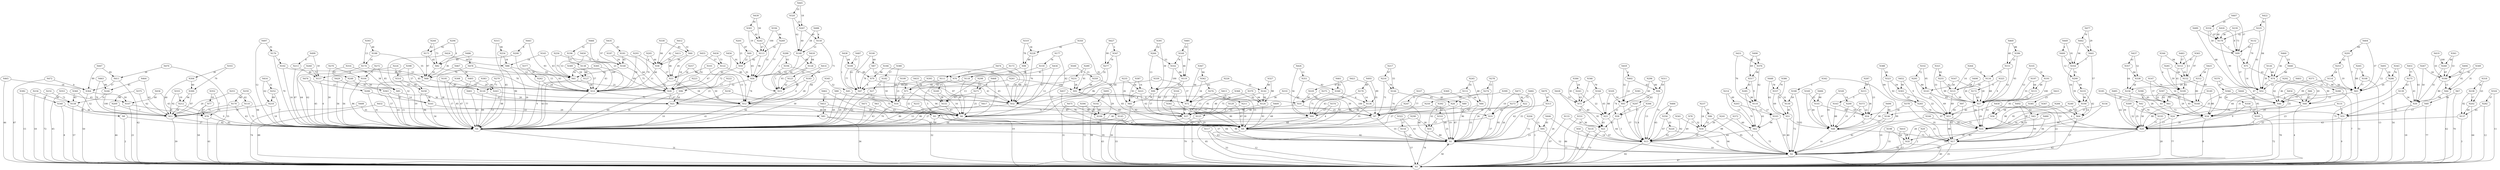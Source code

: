 digraph Grafo {
    1[label="N1"];
    2[label="N2"];
    3[label="N3"];
    4[label="N4"];
    5[label="N5"];
    6[label="N6"];
    7[label="N7"];
    8[label="N8"];
    9[label="N9"];
    10[label="N10"];
    11[label="N11"];
    12[label="N12"];
    13[label="N13"];
    14[label="N14"];
    15[label="N15"];
    16[label="N16"];
    17[label="N17"];
    18[label="N18"];
    19[label="N19"];
    20[label="N20"];
    21[label="N21"];
    22[label="N22"];
    23[label="N23"];
    24[label="N24"];
    25[label="N25"];
    26[label="N26"];
    27[label="N27"];
    28[label="N28"];
    29[label="N29"];
    30[label="N30"];
    31[label="N31"];
    32[label="N32"];
    33[label="N33"];
    34[label="N34"];
    35[label="N35"];
    36[label="N36"];
    37[label="N37"];
    38[label="N38"];
    39[label="N39"];
    40[label="N40"];
    41[label="N41"];
    42[label="N42"];
    43[label="N43"];
    44[label="N44"];
    45[label="N45"];
    46[label="N46"];
    47[label="N47"];
    48[label="N48"];
    49[label="N49"];
    50[label="N50"];
    51[label="N51"];
    52[label="N52"];
    53[label="N53"];
    54[label="N54"];
    55[label="N55"];
    56[label="N56"];
    57[label="N57"];
    58[label="N58"];
    59[label="N59"];
    60[label="N60"];
    61[label="N61"];
    62[label="N62"];
    63[label="N63"];
    64[label="N64"];
    65[label="N65"];
    66[label="N66"];
    67[label="N67"];
    68[label="N68"];
    69[label="N69"];
    70[label="N70"];
    71[label="N71"];
    72[label="N72"];
    73[label="N73"];
    74[label="N74"];
    75[label="N75"];
    76[label="N76"];
    77[label="N77"];
    78[label="N78"];
    79[label="N79"];
    80[label="N80"];
    81[label="N81"];
    82[label="N82"];
    83[label="N83"];
    84[label="N84"];
    85[label="N85"];
    86[label="N86"];
    87[label="N87"];
    88[label="N88"];
    89[label="N89"];
    90[label="N90"];
    91[label="N91"];
    92[label="N92"];
    93[label="N93"];
    94[label="N94"];
    95[label="N95"];
    96[label="N96"];
    97[label="N97"];
    98[label="N98"];
    99[label="N99"];
    100[label="N100"];
    101[label="N101"];
    102[label="N102"];
    103[label="N103"];
    104[label="N104"];
    105[label="N105"];
    106[label="N106"];
    107[label="N107"];
    108[label="N108"];
    109[label="N109"];
    110[label="N110"];
    111[label="N111"];
    112[label="N112"];
    113[label="N113"];
    114[label="N114"];
    115[label="N115"];
    116[label="N116"];
    117[label="N117"];
    118[label="N118"];
    119[label="N119"];
    120[label="N120"];
    121[label="N121"];
    122[label="N122"];
    123[label="N123"];
    124[label="N124"];
    125[label="N125"];
    126[label="N126"];
    127[label="N127"];
    128[label="N128"];
    129[label="N129"];
    130[label="N130"];
    131[label="N131"];
    132[label="N132"];
    133[label="N133"];
    134[label="N134"];
    135[label="N135"];
    136[label="N136"];
    137[label="N137"];
    138[label="N138"];
    139[label="N139"];
    140[label="N140"];
    141[label="N141"];
    142[label="N142"];
    143[label="N143"];
    144[label="N144"];
    145[label="N145"];
    146[label="N146"];
    147[label="N147"];
    148[label="N148"];
    149[label="N149"];
    150[label="N150"];
    151[label="N151"];
    152[label="N152"];
    153[label="N153"];
    154[label="N154"];
    155[label="N155"];
    156[label="N156"];
    157[label="N157"];
    158[label="N158"];
    159[label="N159"];
    160[label="N160"];
    161[label="N161"];
    162[label="N162"];
    163[label="N163"];
    164[label="N164"];
    165[label="N165"];
    166[label="N166"];
    167[label="N167"];
    168[label="N168"];
    169[label="N169"];
    170[label="N170"];
    171[label="N171"];
    172[label="N172"];
    173[label="N173"];
    174[label="N174"];
    175[label="N175"];
    176[label="N176"];
    177[label="N177"];
    178[label="N178"];
    179[label="N179"];
    180[label="N180"];
    181[label="N181"];
    182[label="N182"];
    183[label="N183"];
    184[label="N184"];
    185[label="N185"];
    186[label="N186"];
    187[label="N187"];
    188[label="N188"];
    189[label="N189"];
    190[label="N190"];
    191[label="N191"];
    192[label="N192"];
    193[label="N193"];
    194[label="N194"];
    195[label="N195"];
    196[label="N196"];
    197[label="N197"];
    198[label="N198"];
    199[label="N199"];
    200[label="N200"];
    201[label="N201"];
    202[label="N202"];
    203[label="N203"];
    204[label="N204"];
    205[label="N205"];
    206[label="N206"];
    207[label="N207"];
    208[label="N208"];
    209[label="N209"];
    210[label="N210"];
    211[label="N211"];
    212[label="N212"];
    213[label="N213"];
    214[label="N214"];
    215[label="N215"];
    216[label="N216"];
    217[label="N217"];
    218[label="N218"];
    219[label="N219"];
    220[label="N220"];
    221[label="N221"];
    222[label="N222"];
    223[label="N223"];
    224[label="N224"];
    225[label="N225"];
    226[label="N226"];
    227[label="N227"];
    228[label="N228"];
    229[label="N229"];
    230[label="N230"];
    231[label="N231"];
    232[label="N232"];
    233[label="N233"];
    234[label="N234"];
    235[label="N235"];
    236[label="N236"];
    237[label="N237"];
    238[label="N238"];
    239[label="N239"];
    240[label="N240"];
    241[label="N241"];
    242[label="N242"];
    243[label="N243"];
    244[label="N244"];
    245[label="N245"];
    246[label="N246"];
    247[label="N247"];
    248[label="N248"];
    249[label="N249"];
    250[label="N250"];
    251[label="N251"];
    252[label="N252"];
    253[label="N253"];
    254[label="N254"];
    255[label="N255"];
    256[label="N256"];
    257[label="N257"];
    258[label="N258"];
    259[label="N259"];
    260[label="N260"];
    261[label="N261"];
    262[label="N262"];
    263[label="N263"];
    264[label="N264"];
    265[label="N265"];
    266[label="N266"];
    267[label="N267"];
    268[label="N268"];
    269[label="N269"];
    270[label="N270"];
    271[label="N271"];
    272[label="N272"];
    273[label="N273"];
    274[label="N274"];
    275[label="N275"];
    276[label="N276"];
    277[label="N277"];
    278[label="N278"];
    279[label="N279"];
    280[label="N280"];
    281[label="N281"];
    282[label="N282"];
    283[label="N283"];
    284[label="N284"];
    285[label="N285"];
    286[label="N286"];
    287[label="N287"];
    288[label="N288"];
    289[label="N289"];
    290[label="N290"];
    291[label="N291"];
    292[label="N292"];
    293[label="N293"];
    294[label="N294"];
    295[label="N295"];
    296[label="N296"];
    297[label="N297"];
    298[label="N298"];
    299[label="N299"];
    300[label="N300"];
    301[label="N301"];
    302[label="N302"];
    303[label="N303"];
    304[label="N304"];
    305[label="N305"];
    306[label="N306"];
    307[label="N307"];
    308[label="N308"];
    309[label="N309"];
    310[label="N310"];
    311[label="N311"];
    312[label="N312"];
    313[label="N313"];
    314[label="N314"];
    315[label="N315"];
    316[label="N316"];
    317[label="N317"];
    318[label="N318"];
    319[label="N319"];
    320[label="N320"];
    321[label="N321"];
    322[label="N322"];
    323[label="N323"];
    324[label="N324"];
    325[label="N325"];
    326[label="N326"];
    327[label="N327"];
    328[label="N328"];
    329[label="N329"];
    330[label="N330"];
    331[label="N331"];
    332[label="N332"];
    333[label="N333"];
    334[label="N334"];
    335[label="N335"];
    336[label="N336"];
    337[label="N337"];
    338[label="N338"];
    339[label="N339"];
    340[label="N340"];
    341[label="N341"];
    342[label="N342"];
    343[label="N343"];
    344[label="N344"];
    345[label="N345"];
    346[label="N346"];
    347[label="N347"];
    348[label="N348"];
    349[label="N349"];
    350[label="N350"];
    351[label="N351"];
    352[label="N352"];
    353[label="N353"];
    354[label="N354"];
    355[label="N355"];
    356[label="N356"];
    357[label="N357"];
    358[label="N358"];
    359[label="N359"];
    360[label="N360"];
    361[label="N361"];
    362[label="N362"];
    363[label="N363"];
    364[label="N364"];
    365[label="N365"];
    366[label="N366"];
    367[label="N367"];
    368[label="N368"];
    369[label="N369"];
    370[label="N370"];
    371[label="N371"];
    372[label="N372"];
    373[label="N373"];
    374[label="N374"];
    375[label="N375"];
    376[label="N376"];
    377[label="N377"];
    378[label="N378"];
    379[label="N379"];
    380[label="N380"];
    381[label="N381"];
    382[label="N382"];
    383[label="N383"];
    384[label="N384"];
    385[label="N385"];
    386[label="N386"];
    387[label="N387"];
    388[label="N388"];
    389[label="N389"];
    390[label="N390"];
    391[label="N391"];
    392[label="N392"];
    393[label="N393"];
    394[label="N394"];
    395[label="N395"];
    396[label="N396"];
    397[label="N397"];
    398[label="N398"];
    399[label="N399"];
    400[label="N400"];
    401[label="N401"];
    402[label="N402"];
    403[label="N403"];
    404[label="N404"];
    405[label="N405"];
    406[label="N406"];
    407[label="N407"];
    408[label="N408"];
    409[label="N409"];
    410[label="N410"];
    411[label="N411"];
    412[label="N412"];
    413[label="N413"];
    414[label="N414"];
    415[label="N415"];
    416[label="N416"];
    417[label="N417"];
    418[label="N418"];
    419[label="N419"];
    420[label="N420"];
    421[label="N421"];
    422[label="N422"];
    423[label="N423"];
    424[label="N424"];
    425[label="N425"];
    426[label="N426"];
    427[label="N427"];
    428[label="N428"];
    429[label="N429"];
    430[label="N430"];
    431[label="N431"];
    432[label="N432"];
    433[label="N433"];
    434[label="N434"];
    435[label="N435"];
    436[label="N436"];
    437[label="N437"];
    438[label="N438"];
    439[label="N439"];
    440[label="N440"];
    441[label="N441"];
    442[label="N442"];
    443[label="N443"];
    444[label="N444"];
    445[label="N445"];
    446[label="N446"];
    447[label="N447"];
    448[label="N448"];
    449[label="N449"];
    450[label="N450"];
    451[label="N451"];
    452[label="N452"];
    453[label="N453"];
    454[label="N454"];
    455[label="N455"];
    456[label="N456"];
    457[label="N457"];
    458[label="N458"];
    459[label="N459"];
    460[label="N460"];
    461[label="N461"];
    462[label="N462"];
    463[label="N463"];
    464[label="N464"];
    465[label="N465"];
    466[label="N466"];
    467[label="N467"];
    468[label="N468"];
    469[label="N469"];
    470[label="N470"];
    471[label="N471"];
    472[label="N472"];
    473[label="N473"];
    474[label="N474"];
    475[label="N475"];
    476[label="N476"];
    477[label="N477"];
    478[label="N478"];
    479[label="N479"];
    480[label="N480"];
    481[label="N481"];
    482[label="N482"];
    483[label="N483"];
    484[label="N484"];
    485[label="N485"];
    486[label="N486"];
    487[label="N487"];
    488[label="N488"];
    489[label="N489"];
    490[label="N490"];
    491[label="N491"];
    492[label="N492"];
    493[label="N493"];
    494[label="N494"];
    495[label="N495"];
    496[label="N496"];
    497[label="N497"];
    498[label="N498"];
    499[label="N499"];
    500[label="N500"];
    1 -> 2[label="11"];
    2 -> 3[label="87"];
    3 -> 1[label="58"];
    4 -> 3[label="31"];
    4 -> 1[label="95"];
    5 -> 4[label="88"];
    5 -> 1[label="37"];
    6 -> 4[label="64"];
    6 -> 1[label="84"];
    7 -> 4[label="34"];
    7 -> 1[label="55"];
    8 -> 4[label="27"];
    8 -> 3[label="2"];
    9 -> 3[label="12"];
    9 -> 1[label="92"];
    10 -> 7[label="25"];
    10 -> 4[label="46"];
    11 -> 4[label="92"];
    11 -> 3[label="39"];
    12 -> 5[label="80"];
    12 -> 4[label="41"];
    13 -> 2[label="10"];
    13 -> 3[label="82"];
    14 -> 12[label="2"];
    14 -> 4[label="2"];
    15 -> 12[label="7"];
    15 -> 4[label="56"];
    16 -> 6[label="72"];
    16 -> 4[label="70"];
    17 -> 2[label="60"];
    17 -> 3[label="25"];
    18 -> 2[label="44"];
    18 -> 3[label="40"];
    19 -> 9[label="40"];
    19 -> 1[label="27"];
    20 -> 18[label="30"];
    20 -> 3[label="62"];
    21 -> 13[label="47"];
    21 -> 3[label="73"];
    22 -> 19[label="41"];
    22 -> 1[label="26"];
    23 -> 21[label="45"];
    23 -> 13[label="44"];
    24 -> 20[label="17"];
    24 -> 3[label="77"];
    25 -> 6[label="46"];
    25 -> 4[label="10"];
    26 -> 7[label="6"];
    26 -> 1[label="87"];
    27 -> 16[label="92"];
    27 -> 4[label="55"];
    28 -> 12[label="67"];
    28 -> 4[label="69"];
    29 -> 17[label="1"];
    29 -> 2[label="2"];
    30 -> 13[label="18"];
    30 -> 2[label="94"];
    31 -> 20[label="25"];
    31 -> 3[label="9"];
    32 -> 7[label="9"];
    32 -> 4[label="27"];
    33 -> 14[label="74"];
    33 -> 12[label="34"];
    34 -> 20[label="20"];
    34 -> 3[label="8"];
    35 -> 17[label="43"];
    35 -> 2[label="94"];
    36 -> 20[label="11"];
    36 -> 18[label="28"];
    37 -> 9[label="82"];
    37 -> 3[label="33"];
    38 -> 33[label="27"];
    38 -> 14[label="11"];
    39 -> 31[label="35"];
    39 -> 3[label="18"];
    40 -> 34[label="29"];
    40 -> 3[label="4"];
    41 -> 28[label="21"];
    41 -> 4[label="63"];
    42 -> 24[label="79"];
    42 -> 20[label="25"];
    43 -> 35[label="16"];
    43 -> 17[label="99"];
    44 -> 39[label="94"];
    44 -> 3[label="62"];
    45 -> 10[label="49"];
    45 -> 4[label="29"];
    46 -> 24[label="71"];
    46 -> 3[label="78"];
    47 -> 32[label="31"];
    47 -> 4[label="67"];
    48 -> 17[label="75"];
    48 -> 2[label="16"];
    49 -> 31[label="17"];
    49 -> 3[label="77"];
    50 -> 13[label="51"];
    50 -> 3[label="76"];
    51 -> 48[label="75"];
    51 -> 2[label="40"];
    52 -> 40[label="6"];
    52 -> 34[label="44"];
    53 -> 35[label="72"];
    53 -> 17[label="88"];
    54 -> 48[label="72"];
    54 -> 17[label="25"];
    55 -> 3[label="78"];
    55 -> 1[label="80"];
    56 -> 28[label="52"];
    56 -> 12[label="74"];
    57 -> 53[label="40"];
    57 -> 35[label="29"];
    58 -> 21[label="87"];
    58 -> 13[label="5"];
    59 -> 56[label="35"];
    59 -> 28[label="72"];
    60 -> 38[label="90"];
    60 -> 33[label="20"];
    61 -> 34[label="73"];
    61 -> 20[label="58"];
    62 -> 13[label="44"];
    62 -> 2[label="72"];
    63 -> 6[label="43"];
    63 -> 4[label="43"];
    64 -> 35[label="80"];
    64 -> 2[label="27"];
    65 -> 46[label="13"];
    65 -> 3[label="51"];
    66 -> 40[label="67"];
    66 -> 34[label="25"];
    67 -> 49[label="94"];
    67 -> 3[label="70"];
    68 -> 14[label="47"];
    68 -> 4[label="57"];
    69 -> 59[label="22"];
    69 -> 56[label="65"];
    70 -> 47[label="40"];
    70 -> 32[label="45"];
    71 -> 16[label="20"];
    71 -> 6[label="94"];
    72 -> 37[label="35"];
    72 -> 9[label="90"];
    73 -> 23[label="40"];
    73 -> 21[label="91"];
    74 -> 52[label="73"];
    74 -> 40[label="18"];
    75 -> 74[label="41"];
    75 -> 52[label="14"];
    76 -> 4[label="95"];
    76 -> 3[label="61"];
    77 -> 76[label="67"];
    77 -> 3[label="58"];
    78 -> 30[label="32"];
    78 -> 13[label="49"];
    79 -> 47[label="8"];
    79 -> 32[label="87"];
    80 -> 16[label="10"];
    80 -> 4[label="49"];
    81 -> 9[label="60"];
    81 -> 3[label="36"];
    82 -> 68[label="91"];
    82 -> 14[label="78"];
    83 -> 37[label="92"];
    83 -> 3[label="26"];
    84 -> 7[label="67"];
    84 -> 1[label="33"];
    85 -> 25[label="36"];
    85 -> 4[label="15"];
    86 -> 30[label="51"];
    86 -> 2[label="95"];
    87 -> 70[label="61"];
    87 -> 47[label="78"];
    88 -> 41[label="93"];
    88 -> 4[label="26"];
    89 -> 19[label="31"];
    89 -> 9[label="27"];
    90 -> 83[label="79"];
    90 -> 37[label="57"];
    91 -> 9[label="68"];
    91 -> 3[label="3"];
    92 -> 72[label="9"];
    92 -> 9[label="43"];
    93 -> 23[label="33"];
    93 -> 13[label="37"];
    94 -> 93[label="24"];
    94 -> 13[label="13"];
    95 -> 1[label="23"];
    95 -> 2[label="52"];
    96 -> 25[label="24"];
    96 -> 4[label="31"];
    97 -> 53[label="85"];
    97 -> 17[label="65"];
    98 -> 70[label="100"];
    98 -> 32[label="67"];
    99 -> 75[label="39"];
    99 -> 52[label="37"];
    100 -> 87[label="60"];
    100 -> 47[label="74"];
    101 -> 33[label="60"];
    101 -> 12[label="1"];
    102 -> 41[label="85"];
    102 -> 4[label="16"];
    103 -> 62[label="96"];
    103 -> 2[label="93"];
    104 -> 85[label="50"];
    104 -> 4[label="86"];
    105 -> 20[label="5"];
    105 -> 3[label="72"];
    106 -> 9[label="67"];
    106 -> 3[label="43"];
    107 -> 76[label="29"];
    107 -> 3[label="21"];
    108 -> 65[label="77"];
    108 -> 3[label="13"];
    109 -> 61[label="65"];
    109 -> 34[label="93"];
    110 -> 11[label="31"];
    110 -> 4[label="75"];
    111 -> 47[label="84"];
    111 -> 32[label="41"];
    112 -> 84[label="64"];
    112 -> 7[label="77"];
    113 -> 59[label="92"];
    113 -> 56[label="96"];
    114 -> 65[label="56"];
    114 -> 46[label="99"];
    115 -> 57[label="13"];
    115 -> 35[label="10"];
    116 -> 103[label="27"];
    116 -> 62[label="61"];
    117 -> 3[label="33"];
    117 -> 1[label="63"];
    118 -> 71[label="44"];
    118 -> 6[label="17"];
    119 -> 90[label="63"];
    119 -> 37[label="60"];
    120 -> 25[label="26"];
    120 -> 4[label="89"];
    121 -> 57[label="30"];
    121 -> 53[label="69"];
    122 -> 56[label="90"];
    122 -> 28[label="67"];
    123 -> 15[label="62"];
    123 -> 12[label="4"];
    124 -> 37[label="96"];
    124 -> 9[label="81"];
    125 -> 9[label="25"];
    125 -> 3[label="79"];
    126 -> 74[label="66"];
    126 -> 52[label="39"];
    127 -> 14[label="58"];
    127 -> 4[label="55"];
    128 -> 123[label="55"];
    128 -> 15[label="1"];
    129 -> 37[label="2"];
    129 -> 9[label="87"];
    130 -> 51[label="85"];
    130 -> 2[label="72"];
    131 -> 31[label="7"];
    131 -> 20[label="23"];
    132 -> 99[label="65"];
    132 -> 75[label="79"];
    133 -> 21[label="30"];
    133 -> 3[label="87"];
    134 -> 121[label="58"];
    134 -> 57[label="68"];
    135 -> 13[label="14"];
    135 -> 3[label="37"];
    136 -> 91[label="49"];
    136 -> 9[label="55"];
    137 -> 20[label="43"];
    137 -> 3[label="3"];
    138 -> 127[label="88"];
    138 -> 14[label="43"];
    139 -> 39[label="24"];
    139 -> 31[label="74"];
    140 -> 41[label="31"];
    140 -> 28[label="75"];
    141 -> 54[label="89"];
    141 -> 48[label="97"];
    142 -> 124[label="90"];
    142 -> 37[label="75"];
    143 -> 57[label="83"];
    143 -> 53[label="69"];
    144 -> 26[label="65"];
    144 -> 7[label="74"];
    145 -> 4[label="30"];
    145 -> 1[label="90"];
    146 -> 48[label="15"];
    146 -> 2[label="42"];
    147 -> 109[label="70"];
    147 -> 61[label="37"];
    148 -> 128[label="83"];
    148 -> 15[label="43"];
    149 -> 61[label="92"];
    149 -> 34[label="88"];
    150 -> 148[label="53"];
    150 -> 15[label="71"];
    151 -> 134[label="73"];
    151 -> 57[label="61"];
    152 -> 109[label="93"];
    152 -> 34[label="54"];
    153 -> 152[label="33"];
    153 -> 109[label="41"];
    154 -> 3[label="57"];
    154 -> 1[label="25"];
    155 -> 6[label="87"];
    155 -> 4[label="53"];
    156 -> 43[label="37"];
    156 -> 17[label="38"];
    157 -> 120[label="63"];
    157 -> 4[label="4"];
    158 -> 11[label="36"];
    158 -> 3[label="57"];
    159 -> 70[label="26"];
    159 -> 32[label="67"];
    160 -> 31[label="2"];
    160 -> 20[label="88"];
    161 -> 5[label="29"];
    161 -> 4[label="54"];
    162 -> 119[label="66"];
    162 -> 90[label="100"];
    163 -> 54[label="59"];
    163 -> 48[label="88"];
    164 -> 73[label="1"];
    164 -> 23[label="65"];
    165 -> 88[label="54"];
    165 -> 41[label="43"];
    166 -> 35[label="20"];
    166 -> 2[label="19"];
    167 -> 143[label="20"];
    167 -> 57[label="30"];
    168 -> 162[label="74"];
    168 -> 119[label="46"];
    169 -> 141[label="11"];
    169 -> 48[label="17"];
    170 -> 136[label="14"];
    170 -> 91[label="43"];
    171 -> 82[label="45"];
    171 -> 68[label="97"];
    172 -> 57[label="63"];
    172 -> 35[label="34"];
    173 -> 70[label="62"];
    173 -> 32[label="88"];
    174 -> 68[label="53"];
    174 -> 4[label="62"];
    175 -> 139[label="63"];
    175 -> 39[label="41"];
    176 -> 102[label="9"];
    176 -> 4[label="70"];
    177 -> 159[label="76"];
    177 -> 32[label="42"];
    178 -> 99[label="1"];
    178 -> 52[label="99"];
    179 -> 11[label="71"];
    179 -> 4[label="43"];
    180 -> 130[label="59"];
    180 -> 2[label="35"];
    181 -> 140[label="65"];
    181 -> 28[label="48"];
    182 -> 27[label="12"];
    182 -> 16[label="59"];
    183 -> 15[label="43"];
    183 -> 12[label="28"];
    184 -> 79[label="96"];
    184 -> 32[label="25"];
    185 -> 42[label="28"];
    185 -> 24[label="28"];
    186 -> 44[label="13"];
    186 -> 39[label="80"];
    187 -> 140[label="29"];
    187 -> 28[label="64"];
    188 -> 174[label="14"];
    188 -> 68[label="35"];
    189 -> 79[label="89"];
    189 -> 47[label="77"];
    190 -> 64[label="14"];
    190 -> 35[label="38"];
    191 -> 115[label="48"];
    191 -> 57[label="100"];
    192 -> 106[label="68"];
    192 -> 3[label="98"];
    193 -> 20[label="77"];
    193 -> 3[label="28"];
    194 -> 56[label="96"];
    194 -> 12[label="84"];
    195 -> 120[label="80"];
    195 -> 4[label="17"];
    196 -> 138[label="51"];
    196 -> 14[label="100"];
    197 -> 115[label="64"];
    197 -> 57[label="55"];
    198 -> 18[label="50"];
    198 -> 2[label="55"];
    199 -> 71[label="44"];
    199 -> 16[label="21"];
    200 -> 54[label="97"];
    200 -> 48[label="10"];
    201 -> 69[label="87"];
    201 -> 59[label="21"];
    202 -> 137[label="69"];
    202 -> 3[label="64"];
    203 -> 103[label="11"];
    203 -> 62[label="70"];
    204 -> 95[label="11"];
    204 -> 1[label="73"];
    205 -> 38[label="44"];
    205 -> 14[label="79"];
    206 -> 161[label="55"];
    206 -> 4[label="91"];
    207 -> 150[label="49"];
    207 -> 148[label="40"];
    208 -> 82[label="89"];
    208 -> 14[label="14"];
    209 -> 11[label="7"];
    209 -> 3[label="46"];
    210 -> 72[label="38"];
    210 -> 9[label="85"];
    211 -> 37[label="35"];
    211 -> 9[label="18"];
    212 -> 11[label="26"];
    212 -> 4[label="9"];
    213 -> 157[label="46"];
    213 -> 4[label="87"];
    214 -> 203[label="49"];
    214 -> 62[label="13"];
    215 -> 163[label="5"];
    215 -> 54[label="36"];
    216 -> 144[label="74"];
    216 -> 7[label="71"];
    217 -> 216[label="97"];
    217 -> 144[label="55"];
    218 -> 11[label="35"];
    218 -> 4[label="18"];
    219 -> 190[label="96"];
    219 -> 64[label="42"];
    220 -> 13[label="93"];
    220 -> 2[label="61"];
    221 -> 83[label="17"];
    221 -> 37[label="62"];
    222 -> 96[label="17"];
    222 -> 25[label="21"];
    223 -> 14[label="100"];
    223 -> 12[label="50"];
    224 -> 157[label="81"];
    224 -> 120[label="85"];
    225 -> 178[label="42"];
    225 -> 52[label="61"];
    226 -> 142[label="35"];
    226 -> 37[label="37"];
    227 -> 89[label="40"];
    227 -> 9[label="47"];
    228 -> 98[label="89"];
    228 -> 32[label="76"];
    229 -> 10[label="40"];
    229 -> 7[label="39"];
    230 -> 25[label="91"];
    230 -> 6[label="75"];
    231 -> 92[label="28"];
    231 -> 9[label="5"];
    232 -> 158[label="71"];
    232 -> 3[label="72"];
    233 -> 6[label="38"];
    233 -> 4[label="86"];
    234 -> 158[label="36"];
    234 -> 3[label="18"];
    235 -> 221[label="54"];
    235 -> 83[label="26"];
    236 -> 160[label="81"];
    236 -> 20[label="39"];
    237 -> 86[label="77"];
    237 -> 30[label="24"];
    238 -> 202[label="17"];
    238 -> 137[label="82"];
    239 -> 178[label="38"];
    239 -> 99[label="73"];
    240 -> 64[label="41"];
    240 -> 35[label="95"];
    241 -> 30[label="30"];
    241 -> 2[label="4"];
    242 -> 113[label="47"];
    242 -> 56[label="33"];
    243 -> 73[label="43"];
    243 -> 23[label="22"];
    244 -> 171[label="62"];
    244 -> 82[label="73"];
    245 -> 112[label="35"];
    245 -> 84[label="48"];
    246 -> 158[label="31"];
    246 -> 11[label="100"];
    247 -> 6[label="36"];
    247 -> 1[label="48"];
    248 -> 85[label="95"];
    248 -> 4[label="56"];
    249 -> 155[label="28"];
    249 -> 6[label="16"];
    250 -> 5[label="4"];
    250 -> 1[label="19"];
    251 -> 110[label="42"];
    251 -> 11[label="20"];
    252 -> 218[label="89"];
    252 -> 4[label="7"];
    253 -> 114[label="24"];
    253 -> 65[label="19"];
    254 -> 88[label="54"];
    254 -> 4[label="96"];
    255 -> 121[label="42"];
    255 -> 57[label="99"];
    256 -> 140[label="72"];
    256 -> 41[label="75"];
    257 -> 33[label="34"];
    257 -> 12[label="13"];
    258 -> 161[label="78"];
    258 -> 4[label="96"];
    259 -> 179[label="48"];
    259 -> 4[label="98"];
    260 -> 157[label="72"];
    260 -> 4[label="64"];
    261 -> 92[label="100"];
    261 -> 9[label="22"];
    262 -> 14[label="24"];
    262 -> 4[label="9"];
    263 -> 32[label="75"];
    263 -> 4[label="13"];
    264 -> 134[label="8"];
    264 -> 121[label="14"];
    265 -> 108[label="5"];
    265 -> 65[label="88"];
    266 -> 162[label="55"];
    266 -> 90[label="13"];
    267 -> 186[label="24"];
    267 -> 39[label="50"];
    268 -> 186[label="97"];
    268 -> 39[label="35"];
    269 -> 113[label="32"];
    269 -> 56[label="77"];
    270 -> 104[label="9"];
    270 -> 4[label="30"];
    271 -> 155[label="65"];
    271 -> 6[label="25"];
    272 -> 104[label="3"];
    272 -> 85[label="85"];
    273 -> 7[label="31"];
    273 -> 1[label="95"];
    274 -> 250[label="68"];
    274 -> 1[label="26"];
    275 -> 10[label="70"];
    275 -> 7[label="100"];
    276 -> 72[label="92"];
    276 -> 9[label="15"];
    277 -> 118[label="35"];
    277 -> 6[label="86"];
    278 -> 274[label="15"];
    278 -> 1[label="50"];
    279 -> 120[label="71"];
    279 -> 4[label="88"];
    280 -> 46[label="77"];
    280 -> 3[label="7"];
    281 -> 152[label="40"];
    281 -> 109[label="59"];
    282 -> 137[label="65"];
    282 -> 3[label="12"];
    283 -> 53[label="74"];
    283 -> 35[label="97"];
    284 -> 64[label="29"];
    284 -> 35[label="98"];
    285 -> 116[label="96"];
    285 -> 62[label="77"];
    286 -> 65[label="20"];
    286 -> 3[label="54"];
    287 -> 215[label="39"];
    287 -> 54[label="23"];
    288 -> 194[label="93"];
    288 -> 56[label="1"];
    289 -> 231[label="8"];
    289 -> 92[label="81"];
    290 -> 55[label="28"];
    290 -> 3[label="85"];
    291 -> 253[label="62"];
    291 -> 65[label="7"];
    292 -> 52[label="12"];
    292 -> 40[label="90"];
    293 -> 38[label="4"];
    293 -> 14[label="78"];
    294 -> 171[label="92"];
    294 -> 82[label="4"];
    295 -> 143[label="80"];
    295 -> 53[label="15"];
    296 -> 94[label="60"];
    296 -> 93[label="60"];
    297 -> 58[label="72"];
    297 -> 13[label="72"];
    298 -> 271[label="33"];
    298 -> 155[label="13"];
    299 -> 219[label="89"];
    299 -> 190[label="91"];
    300 -> 212[label="94"];
    300 -> 11[label="87"];
    301 -> 242[label="42"];
    301 -> 113[label="19"];
    302 -> 125[label="15"];
    302 -> 9[label="32"];
    303 -> 283[label="97"];
    303 -> 53[label="22"];
    304 -> 300[label="60"];
    304 -> 11[label="40"];
    305 -> 41[label="91"];
    305 -> 28[label="69"];
    306 -> 58[label="47"];
    306 -> 13[label="4"];
    307 -> 36[label="58"];
    307 -> 20[label="4"];
    308 -> 263[label="52"];
    308 -> 4[label="85"];
    309 -> 193[label="73"];
    309 -> 20[label="32"];
    310 -> 55[label="17"];
    310 -> 1[label="25"];
    311 -> 94[label="59"];
    311 -> 13[label="75"];
    312 -> 236[label="29"];
    312 -> 160[label="80"];
    313 -> 91[label="45"];
    313 -> 3[label="3"];
    314 -> 258[label="99"];
    314 -> 4[label="19"];
    315 -> 254[label="90"];
    315 -> 4[label="45"];
    316 -> 248[label="93"];
    316 -> 85[label="38"];
    317 -> 285[label="45"];
    317 -> 116[label="9"];
    318 -> 238[label="36"];
    318 -> 202[label="63"];
    319 -> 228[label="34"];
    319 -> 98[label="78"];
    320 -> 207[label="23"];
    320 -> 148[label="62"];
    321 -> 255[label="92"];
    321 -> 57[label="33"];
    322 -> 154[label="17"];
    322 -> 1[label="61"];
    323 -> 303[label="59"];
    323 -> 283[label="92"];
    324 -> 282[label="37"];
    324 -> 3[label="11"];
    325 -> 172[label="9"];
    325 -> 57[label="8"];
    326 -> 302[label="52"];
    326 -> 9[label="77"];
    327 -> 142[label="80"];
    327 -> 124[label="98"];
    328 -> 200[label="14"];
    328 -> 48[label="91"];
    329 -> 93[label="59"];
    329 -> 23[label="88"];
    330 -> 60[label="85"];
    330 -> 38[label="84"];
    331 -> 21[label="36"];
    331 -> 3[label="86"];
    332 -> 295[label="72"];
    332 -> 143[label="95"];
    333 -> 212[label="19"];
    333 -> 11[label="92"];
    334 -> 178[label="87"];
    334 -> 99[label="50"];
    335 -> 191[label="31"];
    335 -> 57[label="53"];
    336 -> 269[label="96"];
    336 -> 113[label="100"];
    337 -> 130[label="51"];
    337 -> 51[label="69"];
    338 -> 236[label="58"];
    338 -> 160[label="16"];
    339 -> 92[label="20"];
    339 -> 72[label="37"];
    340 -> 8[label="45"];
    340 -> 3[label="8"];
    341 -> 30[label="77"];
    341 -> 13[label="92"];
    342 -> 180[label="5"];
    342 -> 2[label="99"];
    343 -> 286[label="76"];
    343 -> 3[label="75"];
    344 -> 153[label="94"];
    344 -> 109[label="6"];
    345 -> 45[label="52"];
    345 -> 4[label="30"];
    346 -> 164[label="79"];
    346 -> 73[label="5"];
    347 -> 277[label="79"];
    347 -> 6[label="68"];
    348 -> 136[label="6"];
    348 -> 91[label="71"];
    349 -> 186[label="81"];
    349 -> 44[label="31"];
    350 -> 228[label="82"];
    350 -> 32[label="35"];
    351 -> 348[label="82"];
    351 -> 91[label="40"];
    352 -> 77[label="18"];
    352 -> 76[label="7"];
    353 -> 107[label="45"];
    353 -> 3[label="45"];
    354 -> 299[label="75"];
    354 -> 190[label="56"];
    355 -> 304[label="30"];
    355 -> 300[label="79"];
    356 -> 220[label="33"];
    356 -> 13[label="67"];
    357 -> 338[label="84"];
    357 -> 236[label="64"];
    358 -> 105[label="67"];
    358 -> 20[label="9"];
    359 -> 92[label="98"];
    359 -> 9[label="83"];
    360 -> 158[label="83"];
    360 -> 11[label="52"];
    361 -> 268[label="44"];
    361 -> 186[label="53"];
    362 -> 276[label="63"];
    362 -> 72[label="34"];
    363 -> 161[label="14"];
    363 -> 4[label="61"];
    364 -> 107[label="59"];
    364 -> 3[label="50"];
    365 -> 153[label="47"];
    365 -> 152[label="97"];
    366 -> 46[label="99"];
    366 -> 24[label="25"];
    367 -> 362[label="94"];
    367 -> 72[label="44"];
    368 -> 124[label="92"];
    368 -> 37[label="81"];
    369 -> 247[label="9"];
    369 -> 1[label="96"];
    370 -> 366[label="67"];
    370 -> 46[label="47"];
    371 -> 65[label="90"];
    371 -> 46[label="46"];
    372 -> 62[label="60"];
    372 -> 13[label="98"];
    373 -> 54[label="22"];
    373 -> 48[label="6"];
    374 -> 91[label="27"];
    374 -> 9[label="4"];
    375 -> 209[label="98"];
    375 -> 11[label="62"];
    376 -> 317[label="94"];
    376 -> 116[label="62"];
    377 -> 262[label="34"];
    377 -> 14[label="93"];
    378 -> 54[label="30"];
    378 -> 17[label="35"];
    379 -> 124[label="94"];
    379 -> 37[label="48"];
    380 -> 182[label="27"];
    380 -> 16[label="89"];
    381 -> 297[label="32"];
    381 -> 58[label="74"];
    382 -> 340[label="21"];
    382 -> 3[label="15"];
    383 -> 263[label="80"];
    383 -> 4[label="77"];
    384 -> 243[label="24"];
    384 -> 73[label="30"];
    385 -> 36[label="34"];
    385 -> 20[label="53"];
    386 -> 337[label="79"];
    386 -> 51[label="35"];
    387 -> 221[label="14"];
    387 -> 83[label="83"];
    388 -> 323[label="95"];
    388 -> 283[label="99"];
    389 -> 127[label="59"];
    389 -> 14[label="57"];
    390 -> 61[label="95"];
    390 -> 34[label="83"];
    391 -> 266[label="52"];
    391 -> 90[label="30"];
    392 -> 310[label="97"];
    392 -> 55[label="61"];
    393 -> 188[label="48"];
    393 -> 174[label="13"];
    394 -> 106[label="33"];
    394 -> 3[label="72"];
    395 -> 71[label="78"];
    395 -> 6[label="49"];
    396 -> 151[label="53"];
    396 -> 57[label="93"];
    397 -> 61[label="22"];
    397 -> 34[label="29"];
    398 -> 314[label="37"];
    398 -> 258[label="57"];
    399 -> 26[label="13"];
    399 -> 1[label="62"];
    400 -> 354[label="12"];
    400 -> 299[label="12"];
    401 -> 25[label="63"];
    401 -> 4[label="43"];
    402 -> 94[label="42"];
    402 -> 93[label="22"];
    403 -> 280[label="21"];
    403 -> 46[label="42"];
    404 -> 291[label="69"];
    404 -> 65[label="37"];
    405 -> 14[label="29"];
    405 -> 4[label="47"];
    406 -> 141[label="90"];
    406 -> 48[label="40"];
    407 -> 334[label="29"];
    407 -> 99[label="37"];
    408 -> 81[label="35"];
    408 -> 3[label="74"];
    409 -> 125[label="38"];
    409 -> 9[label="68"];
    410 -> 18[label="28"];
    410 -> 3[label="17"];
    411 -> 364[label="57"];
    411 -> 3[label="62"];
    412 -> 60[label="33"];
    412 -> 38[label="42"];
    413 -> 211[label="34"];
    413 -> 37[label="13"];
    414 -> 183[label="74"];
    414 -> 15[label="93"];
    415 -> 38[label="29"];
    415 -> 33[label="46"];
    416 -> 252[label="32"];
    416 -> 218[label="62"];
    417 -> 145[label="87"];
    417 -> 4[label="86"];
    418 -> 128[label="84"];
    418 -> 15[label="64"];
    419 -> 268[label="100"];
    419 -> 186[label="61"];
    420 -> 178[label="48"];
    420 -> 99[label="8"];
    421 -> 229[label="87"];
    421 -> 7[label="35"];
    422 -> 225[label="36"];
    422 -> 52[label="84"];
    423 -> 385[label="23"];
    423 -> 36[label="85"];
    424 -> 88[label="64"];
    424 -> 4[label="32"];
    425 -> 312[label="39"];
    425 -> 160[label="60"];
    426 -> 351[label="11"];
    426 -> 91[label="56"];
    427 -> 347[label="5"];
    427 -> 277[label="99"];
    428 -> 73[label="53"];
    428 -> 21[label="96"];
    429 -> 363[label="58"];
    429 -> 4[label="56"];
    430 -> 122[label="73"];
    430 -> 28[label="91"];
    431 -> 376[label="56"];
    431 -> 116[label="76"];
    432 -> 81[label="22"];
    432 -> 3[label="88"];
    433 -> 249[label="75"];
    433 -> 155[label="3"];
    434 -> 118[label="41"];
    434 -> 6[label="12"];
    435 -> 181[label="81"];
    435 -> 140[label="97"];
    436 -> 107[label="60"];
    436 -> 76[label="43"];
    437 -> 357[label="61"];
    437 -> 338[label="52"];
    438 -> 189[label="84"];
    438 -> 47[label="1"];
    439 -> 301[label="95"];
    439 -> 242[label="50"];
    440 -> 74[label="88"];
    440 -> 40[label="5"];
    441 -> 354[label="7"];
    441 -> 190[label="57"];
    442 -> 441[label="76"];
    442 -> 354[label="94"];
    443 -> 208[label="8"];
    443 -> 14[label="93"];
    444 -> 358[label="20"];
    444 -> 105[label="95"];
    445 -> 320[label="55"];
    445 -> 207[label="18"];
    446 -> 95[label="81"];
    446 -> 2[label="14"];
    447 -> 411[label="85"];
    447 -> 364[label="89"];
    448 -> 337[label="78"];
    448 -> 51[label="62"];
    449 -> 400[label="4"];
    449 -> 354[label="91"];
    450 -> 140[label="3"];
    450 -> 41[label="53"];
    451 -> 175[label="77"];
    451 -> 39[label="61"];
    452 -> 303[label="90"];
    452 -> 283[label="9"];
    453 -> 81[label="38"];
    453 -> 3[label="32"];
    454 -> 40[label="7"];
    454 -> 34[label="31"];
    455 -> 122[label="57"];
    455 -> 28[label="18"];
    456 -> 59[label="91"];
    456 -> 28[label="49"];
    457 -> 72[label="4"];
    457 -> 9[label="76"];
    458 -> 146[label="6"];
    458 -> 2[label="22"];
    459 -> 402[label="4"];
    459 -> 93[label="32"];
    460 -> 440[label="53"];
    460 -> 74[label="46"];
    461 -> 348[label="63"];
    461 -> 91[label="37"];
    462 -> 453[label="27"];
    462 -> 3[label="19"];
    463 -> 246[label="80"];
    463 -> 11[label="70"];
    464 -> 246[label="45"];
    464 -> 11[label="42"];
    465 -> 364[label="18"];
    465 -> 3[label="46"];
    466 -> 196[label="52"];
    466 -> 14[label="23"];
    467 -> 405[label="24"];
    467 -> 4[label="38"];
    468 -> 271[label="8"];
    468 -> 6[label="22"];
    469 -> 396[label="88"];
    469 -> 151[label="48"];
    470 -> 411[label="30"];
    470 -> 3[label="55"];
    471 -> 6[label="11"];
    471 -> 4[label="77"];
    472 -> 364[label="9"];
    472 -> 3[label="87"];
    473 -> 22[label="36"];
    473 -> 19[label="10"];
    474 -> 111[label="17"];
    474 -> 32[label="28"];
    475 -> 106[label="38"];
    475 -> 3[label="31"];
    476 -> 206[label="23"];
    476 -> 4[label="45"];
    477 -> 442[label="76"];
    477 -> 441[label="29"];
    478 -> 68[label="70"];
    478 -> 14[label="15"];
    479 -> 313[label="87"];
    479 -> 3[label="26"];
    480 -> 35[label="38"];
    480 -> 17[label="44"];
    481 -> 168[label="10"];
    481 -> 119[label="74"];
    482 -> 273[label="75"];
    482 -> 1[label="33"];
    483 -> 153[label="57"];
    483 -> 152[label="13"];
    484 -> 356[label="98"];
    484 -> 13[label="65"];
    485 -> 61[label="9"];
    485 -> 20[label="62"];
    486 -> 478[label="37"];
    486 -> 68[label="36"];
    487 -> 189[label="17"];
    487 -> 47[label="45"];
    488 -> 150[label="4"];
    488 -> 148[label="58"];
    489 -> 178[label="3"];
    489 -> 52[label="68"];
    490 -> 376[label="35"];
    490 -> 317[label="69"];
    491 -> 286[label="19"];
    491 -> 65[label="12"];
    492 -> 43[label="62"];
    492 -> 17[label="21"];
    493 -> 170[label="89"];
    493 -> 136[label="89"];
    494 -> 186[label="46"];
    494 -> 44[label="92"];
    495 -> 192[label="92"];
    495 -> 106[label="29"];
    496 -> 146[label="66"];
    496 -> 48[label="98"];
    497 -> 176[label="35"];
    497 -> 4[label="12"];
    498 -> 121[label="58"];
    498 -> 57[label="20"];
    499 -> 213[label="8"];
    499 -> 157[label="59"];
    500 -> 359[label="15"];
    500 -> 9[label="57"];
}
